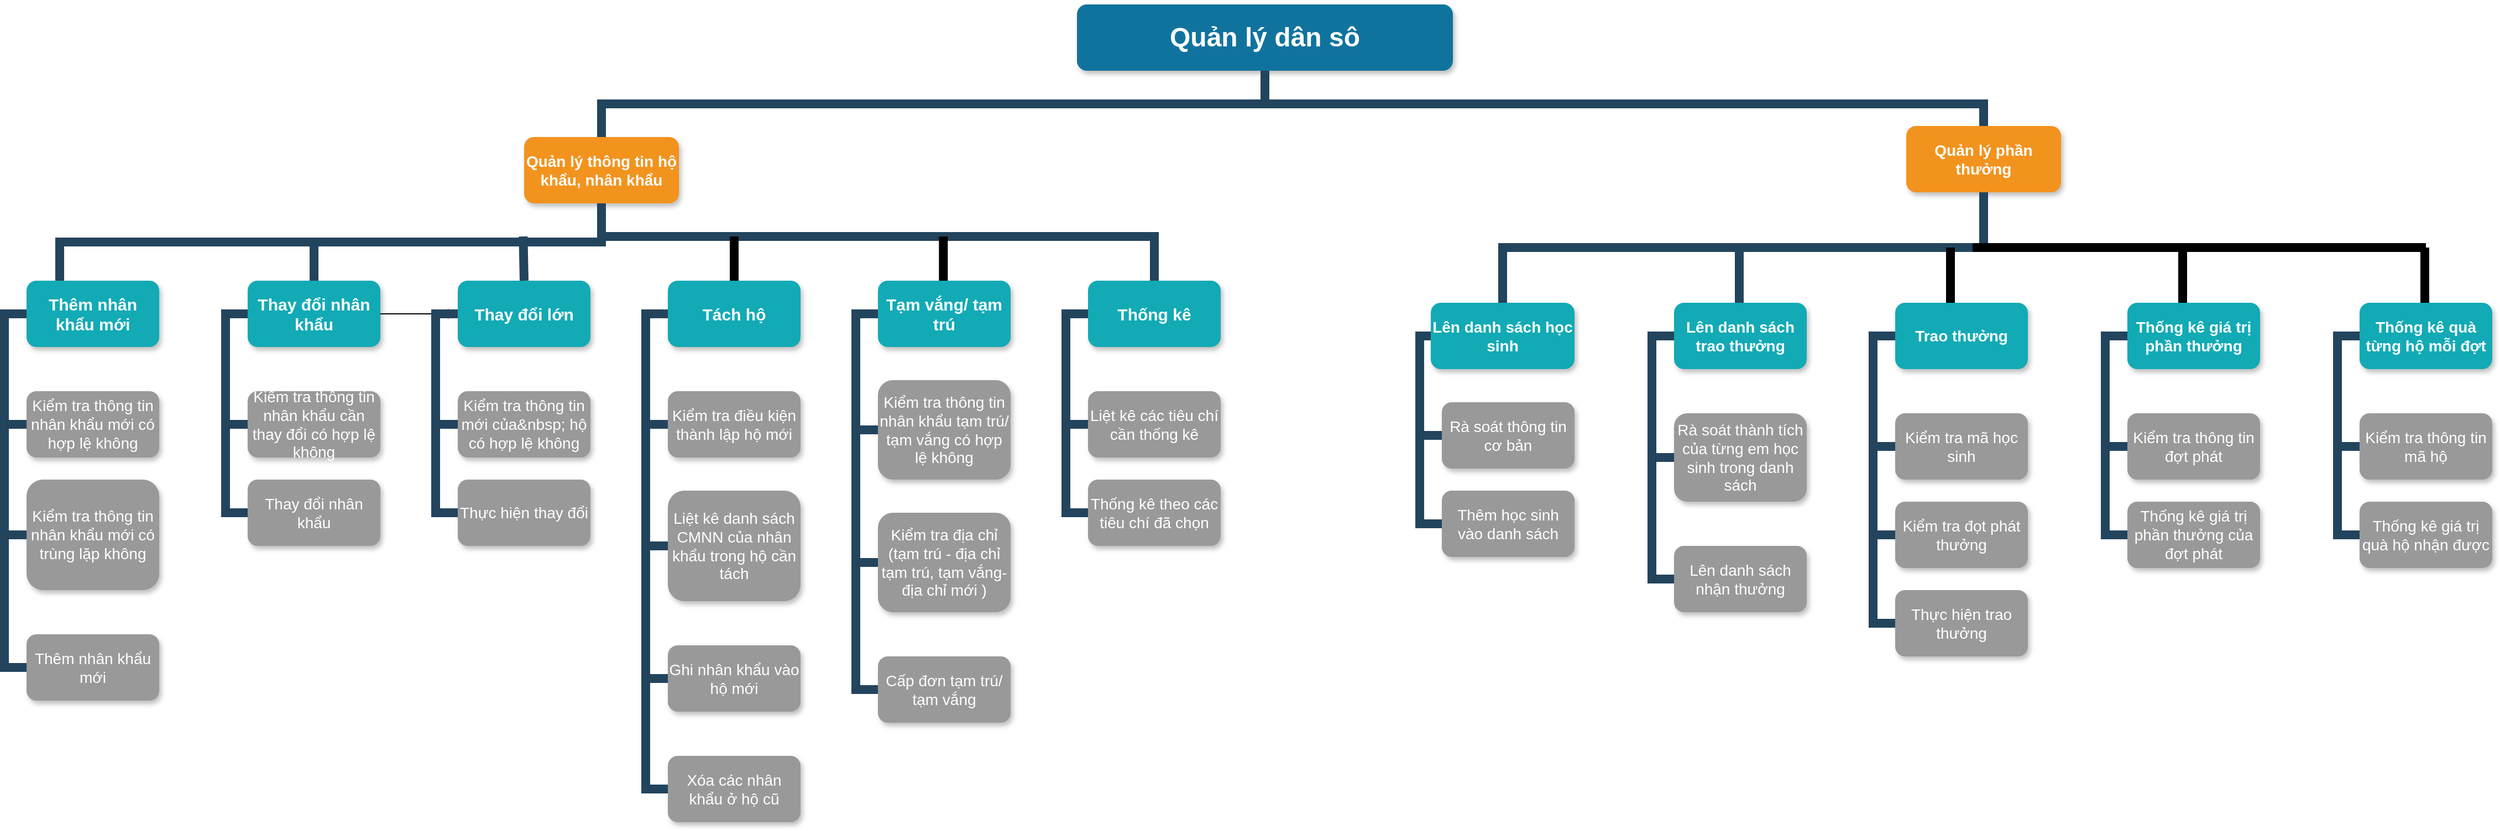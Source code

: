 <mxfile version="20.5.1" type="github">
  <diagram name="Page-1" id="64c3da0e-402f-94eb-ee01-a36477274f13">
    <mxGraphModel dx="3107" dy="1287" grid="1" gridSize="10" guides="1" tooltips="1" connect="1" arrows="1" fold="1" page="0" pageScale="1" pageWidth="1169" pageHeight="826" background="none" math="0" shadow="0">
      <root>
        <mxCell id="0" />
        <mxCell id="1" parent="0" />
        <mxCell id="2" value="Quản lý dân sô" style="whiteSpace=wrap;rounded=1;shadow=1;fillColor=#10739E;strokeColor=none;fontColor=#FFFFFF;fontStyle=1;fontSize=24" parent="1" vertex="1">
          <mxGeometry x="210" y="50" width="340" height="60" as="geometry" />
        </mxCell>
        <mxCell id="3" value="Quản lý thông tin hộ khẩu, nhân khẩu" style="whiteSpace=wrap;rounded=1;fillColor=#F2931E;strokeColor=none;shadow=1;fontColor=#FFFFFF;fontStyle=1;fontSize=14" parent="1" vertex="1">
          <mxGeometry x="-290" y="170.0" width="140" height="60" as="geometry" />
        </mxCell>
        <mxCell id="4" value="Quản lý phần thưởng" style="whiteSpace=wrap;rounded=1;fillColor=#F2931E;strokeColor=none;shadow=1;fontColor=#FFFFFF;fontStyle=1;fontSize=14" parent="1" vertex="1">
          <mxGeometry x="960" y="160.0" width="140" height="60" as="geometry" />
        </mxCell>
        <mxCell id="lWP5btmvXHJfjlHEMpYH-230" value="" style="edgeStyle=orthogonalEdgeStyle;rounded=0;orthogonalLoop=1;jettySize=auto;html=1;fontSize=15;fontStyle=1" edge="1" parent="1" source="10" target="Pvc_LrXksF8-Iq35pGag-325">
          <mxGeometry relative="1" as="geometry" />
        </mxCell>
        <mxCell id="10" value="Thay đổi nhân khẩu" style="whiteSpace=wrap;rounded=1;fillColor=#12AAB5;strokeColor=none;shadow=1;fontColor=#FFFFFF;fontSize=15;fontStyle=1" parent="1" vertex="1">
          <mxGeometry x="-540" y="300.0" width="120" height="60" as="geometry" />
        </mxCell>
        <mxCell id="23" value="Kiểm tra thông tin nhân khẩu cần thay đổi có hợp lệ không" style="whiteSpace=wrap;rounded=1;fillColor=#999999;strokeColor=none;shadow=1;fontColor=#FFFFFF;fontStyle=0;fontSize=14;" parent="1" vertex="1">
          <mxGeometry x="-540" y="400.0" width="120" height="60" as="geometry" />
        </mxCell>
        <mxCell id="24" value="Thay đổi nhân khẩu" style="whiteSpace=wrap;rounded=1;fillColor=#999999;strokeColor=none;shadow=1;fontColor=#FFFFFF;fontStyle=0;fontSize=14;" parent="1" vertex="1">
          <mxGeometry x="-540.0" y="480.0" width="120" height="60" as="geometry" />
        </mxCell>
        <mxCell id="43" value="Lên danh sách học sinh" style="whiteSpace=wrap;rounded=1;fillColor=#12AAB5;strokeColor=none;shadow=1;fontColor=#FFFFFF;fontSize=14;fontStyle=1" parent="1" vertex="1">
          <mxGeometry x="530" y="320" width="130" height="60" as="geometry" />
        </mxCell>
        <mxCell id="45" value="Rà soát thông tin cơ bản" style="whiteSpace=wrap;rounded=1;fillColor=#999999;strokeColor=none;shadow=1;fontColor=#FFFFFF;fontStyle=0;fontSize=14;" parent="1" vertex="1">
          <mxGeometry x="540.0" y="410.0" width="120" height="60" as="geometry" />
        </mxCell>
        <mxCell id="46" value="Thêm học sinh vào danh sách" style="whiteSpace=wrap;rounded=1;fillColor=#999999;strokeColor=none;shadow=1;fontColor=#FFFFFF;fontStyle=0;fontSize=14;" parent="1" vertex="1">
          <mxGeometry x="540.0" y="490.0" width="120" height="60" as="geometry" />
        </mxCell>
        <mxCell id="103" value="" style="edgeStyle=elbowEdgeStyle;elbow=vertical;rounded=0;fontColor=#000000;endArrow=none;endFill=0;strokeWidth=8;strokeColor=#23445D;" parent="1" source="3" target="10" edge="1">
          <mxGeometry width="100" height="100" relative="1" as="geometry">
            <mxPoint x="20" y="290" as="sourcePoint" />
            <mxPoint x="120" y="190" as="targetPoint" />
          </mxGeometry>
        </mxCell>
        <mxCell id="105" value="" style="edgeStyle=elbowEdgeStyle;elbow=horizontal;rounded=0;fontColor=#000000;endArrow=none;endFill=0;strokeWidth=8;strokeColor=#23445D;" parent="1" source="10" target="23" edge="1">
          <mxGeometry width="100" height="100" relative="1" as="geometry">
            <mxPoint x="-600" y="480" as="sourcePoint" />
            <mxPoint x="-500" y="380" as="targetPoint" />
            <Array as="points">
              <mxPoint x="-560" y="380" />
            </Array>
          </mxGeometry>
        </mxCell>
        <mxCell id="106" value="" style="edgeStyle=elbowEdgeStyle;elbow=horizontal;rounded=0;fontColor=#000000;endArrow=none;endFill=0;strokeWidth=8;strokeColor=#23445D;" parent="1" source="10" target="24" edge="1">
          <mxGeometry width="100" height="100" relative="1" as="geometry">
            <mxPoint x="-530" y="340" as="sourcePoint" />
            <mxPoint x="-530" y="440" as="targetPoint" />
            <Array as="points">
              <mxPoint x="-560" y="400" />
            </Array>
          </mxGeometry>
        </mxCell>
        <mxCell id="116" value="" style="edgeStyle=elbowEdgeStyle;elbow=vertical;rounded=0;fontColor=#000000;endArrow=none;endFill=0;strokeWidth=8;strokeColor=#23445D;" parent="1" source="4" target="43" edge="1">
          <mxGeometry width="100" height="100" relative="1" as="geometry">
            <mxPoint x="240" y="240.0" as="sourcePoint" />
            <mxPoint x="140" y="310" as="targetPoint" />
          </mxGeometry>
        </mxCell>
        <mxCell id="118" value="" style="edgeStyle=elbowEdgeStyle;elbow=horizontal;rounded=0;fontColor=#000000;endArrow=none;endFill=0;strokeWidth=8;strokeColor=#23445D;" parent="1" source="43" target="45" edge="1">
          <mxGeometry width="100" height="100" relative="1" as="geometry">
            <mxPoint x="520" y="340.0" as="sourcePoint" />
            <mxPoint x="530.0" y="440" as="targetPoint" />
            <Array as="points">
              <mxPoint x="520" y="390" />
            </Array>
          </mxGeometry>
        </mxCell>
        <mxCell id="119" value="" style="edgeStyle=elbowEdgeStyle;elbow=horizontal;rounded=0;fontColor=#000000;endArrow=none;endFill=0;strokeWidth=8;strokeColor=#23445D;" parent="1" source="43" target="46" edge="1">
          <mxGeometry width="100" height="100" relative="1" as="geometry">
            <mxPoint x="530" y="340" as="sourcePoint" />
            <mxPoint x="530.0" y="520" as="targetPoint" />
            <Array as="points">
              <mxPoint x="520" y="430" />
            </Array>
          </mxGeometry>
        </mxCell>
        <mxCell id="229" value="" style="edgeStyle=elbowEdgeStyle;elbow=vertical;rounded=0;fontColor=#000000;endArrow=none;endFill=0;strokeWidth=8;strokeColor=#23445D;" parent="1" source="2" target="3" edge="1">
          <mxGeometry width="100" height="100" relative="1" as="geometry">
            <mxPoint x="540" y="140" as="sourcePoint" />
            <mxPoint x="640" y="40" as="targetPoint" />
          </mxGeometry>
        </mxCell>
        <mxCell id="230" value="" style="edgeStyle=elbowEdgeStyle;elbow=vertical;rounded=0;fontColor=#000000;endArrow=none;endFill=0;strokeWidth=8;strokeColor=#23445D;" parent="1" source="2" target="4" edge="1">
          <mxGeometry width="100" height="100" relative="1" as="geometry">
            <mxPoint x="550" y="150" as="sourcePoint" />
            <mxPoint x="650" y="50" as="targetPoint" />
            <Array as="points">
              <mxPoint x="710" y="140" />
            </Array>
          </mxGeometry>
        </mxCell>
        <mxCell id="Pvc_LrXksF8-Iq35pGag-325" value="Thay đổi lớn" style="whiteSpace=wrap;rounded=1;fillColor=#12AAB5;strokeColor=none;shadow=1;fontColor=#FFFFFF;fontSize=15;fontStyle=1" parent="1" vertex="1">
          <mxGeometry x="-350" y="300" width="120" height="60" as="geometry" />
        </mxCell>
        <mxCell id="Pvc_LrXksF8-Iq35pGag-326" value="Kiểm tra thông tin mới của&amp;nbsp; hộ có hợp lệ không" style="whiteSpace=wrap;rounded=1;fillColor=#999999;strokeColor=none;shadow=1;fontColor=#FFFFFF;fontStyle=0;fontSize=14;" parent="1" vertex="1">
          <mxGeometry x="-350" y="400.0" width="120" height="60" as="geometry" />
        </mxCell>
        <mxCell id="Pvc_LrXksF8-Iq35pGag-327" value="Thực hiện thay đổi" style="whiteSpace=wrap;rounded=1;fillColor=#999999;strokeColor=none;shadow=1;fontColor=#FFFFFF;fontStyle=0;fontSize=14;" parent="1" vertex="1">
          <mxGeometry x="-350.0" y="480.0" width="120" height="60" as="geometry" />
        </mxCell>
        <mxCell id="Pvc_LrXksF8-Iq35pGag-331" value="" style="edgeStyle=elbowEdgeStyle;elbow=horizontal;rounded=0;fontColor=#000000;endArrow=none;endFill=0;strokeWidth=8;strokeColor=#23445D;" parent="1" source="Pvc_LrXksF8-Iq35pGag-325" target="Pvc_LrXksF8-Iq35pGag-326" edge="1">
          <mxGeometry width="100" height="100" relative="1" as="geometry">
            <mxPoint x="-410" y="480" as="sourcePoint" />
            <mxPoint x="-310" y="380" as="targetPoint" />
            <Array as="points">
              <mxPoint x="-370" y="380" />
            </Array>
          </mxGeometry>
        </mxCell>
        <mxCell id="Pvc_LrXksF8-Iq35pGag-332" value="" style="edgeStyle=elbowEdgeStyle;elbow=horizontal;rounded=0;fontColor=#000000;endArrow=none;endFill=0;strokeWidth=8;strokeColor=#23445D;" parent="1" source="Pvc_LrXksF8-Iq35pGag-325" target="Pvc_LrXksF8-Iq35pGag-327" edge="1">
          <mxGeometry width="100" height="100" relative="1" as="geometry">
            <mxPoint x="-340" y="340" as="sourcePoint" />
            <mxPoint x="-340" y="440" as="targetPoint" />
            <Array as="points">
              <mxPoint x="-370" y="400" />
            </Array>
          </mxGeometry>
        </mxCell>
        <mxCell id="Pvc_LrXksF8-Iq35pGag-336" value="Tách hộ" style="whiteSpace=wrap;rounded=1;fillColor=#12AAB5;strokeColor=none;shadow=1;fontColor=#FFFFFF;fontSize=15;fontStyle=1" parent="1" vertex="1">
          <mxGeometry x="-160" y="300.0" width="120" height="60" as="geometry" />
        </mxCell>
        <mxCell id="Pvc_LrXksF8-Iq35pGag-337" value="Kiểm tra điều kiện thành lập hộ mới" style="whiteSpace=wrap;rounded=1;fillColor=#999999;strokeColor=none;shadow=1;fontColor=#FFFFFF;fontStyle=0;fontSize=14;" parent="1" vertex="1">
          <mxGeometry x="-160" y="400.0" width="120" height="60" as="geometry" />
        </mxCell>
        <mxCell id="Pvc_LrXksF8-Iq35pGag-338" value="Liệt kê danh sách CMNN của nhân khẩu trong hộ cần tách" style="whiteSpace=wrap;rounded=1;fillColor=#999999;strokeColor=none;shadow=1;fontColor=#FFFFFF;fontStyle=0;fontSize=14;" parent="1" vertex="1">
          <mxGeometry x="-160" y="490" width="120" height="100" as="geometry" />
        </mxCell>
        <mxCell id="Pvc_LrXksF8-Iq35pGag-339" value="Ghi nhân khẩu vào hộ mới" style="whiteSpace=wrap;rounded=1;fillColor=#999999;strokeColor=none;shadow=1;fontColor=#FFFFFF;fontStyle=0;fontSize=14;" parent="1" vertex="1">
          <mxGeometry x="-160" y="630.0" width="120" height="60" as="geometry" />
        </mxCell>
        <mxCell id="Pvc_LrXksF8-Iq35pGag-340" value="Xóa các nhân khẩu ở hộ cũ" style="whiteSpace=wrap;rounded=1;fillColor=#999999;strokeColor=none;shadow=1;fontColor=#FFFFFF;fontStyle=0;fontSize=14;" parent="1" vertex="1">
          <mxGeometry x="-160" y="730" width="120" height="60" as="geometry" />
        </mxCell>
        <mxCell id="Pvc_LrXksF8-Iq35pGag-342" value="" style="edgeStyle=elbowEdgeStyle;elbow=horizontal;rounded=0;fontColor=#000000;endArrow=none;endFill=0;strokeWidth=8;strokeColor=#23445D;" parent="1" source="Pvc_LrXksF8-Iq35pGag-336" target="Pvc_LrXksF8-Iq35pGag-337" edge="1">
          <mxGeometry width="100" height="100" relative="1" as="geometry">
            <mxPoint x="-220" y="480" as="sourcePoint" />
            <mxPoint x="-120" y="380" as="targetPoint" />
            <Array as="points">
              <mxPoint x="-180" y="380" />
            </Array>
          </mxGeometry>
        </mxCell>
        <mxCell id="Pvc_LrXksF8-Iq35pGag-343" value="" style="edgeStyle=elbowEdgeStyle;elbow=horizontal;rounded=0;fontColor=#000000;endArrow=none;endFill=0;strokeWidth=8;strokeColor=#23445D;" parent="1" source="Pvc_LrXksF8-Iq35pGag-336" target="Pvc_LrXksF8-Iq35pGag-338" edge="1">
          <mxGeometry width="100" height="100" relative="1" as="geometry">
            <mxPoint x="-150" y="340" as="sourcePoint" />
            <mxPoint x="-150" y="440" as="targetPoint" />
            <Array as="points">
              <mxPoint x="-180" y="400" />
            </Array>
          </mxGeometry>
        </mxCell>
        <mxCell id="Pvc_LrXksF8-Iq35pGag-345" value="" style="edgeStyle=elbowEdgeStyle;elbow=horizontal;rounded=0;fontColor=#000000;endArrow=none;endFill=0;strokeWidth=8;strokeColor=#23445D;" parent="1" source="Pvc_LrXksF8-Iq35pGag-336" target="Pvc_LrXksF8-Iq35pGag-340" edge="1">
          <mxGeometry width="100" height="100" relative="1" as="geometry">
            <mxPoint x="-130" y="360" as="sourcePoint" />
            <mxPoint x="-130" y="460" as="targetPoint" />
            <Array as="points">
              <mxPoint x="-180" y="410" />
            </Array>
          </mxGeometry>
        </mxCell>
        <mxCell id="Pvc_LrXksF8-Iq35pGag-346" value="" style="edgeStyle=elbowEdgeStyle;elbow=horizontal;rounded=0;fontColor=#000000;endArrow=none;endFill=0;strokeWidth=8;strokeColor=#23445D;" parent="1" source="Pvc_LrXksF8-Iq35pGag-336" target="Pvc_LrXksF8-Iq35pGag-339" edge="1">
          <mxGeometry width="100" height="100" relative="1" as="geometry">
            <mxPoint x="-120" y="370" as="sourcePoint" />
            <mxPoint x="-120" y="470" as="targetPoint" />
            <Array as="points">
              <mxPoint x="-180" y="430" />
            </Array>
          </mxGeometry>
        </mxCell>
        <mxCell id="Pvc_LrXksF8-Iq35pGag-347" value="Tạm vắng/ tạm trú" style="whiteSpace=wrap;rounded=1;fillColor=#12AAB5;strokeColor=none;shadow=1;fontColor=#FFFFFF;fontSize=15;fontStyle=1" parent="1" vertex="1">
          <mxGeometry x="30" y="300.0" width="120" height="60" as="geometry" />
        </mxCell>
        <mxCell id="Pvc_LrXksF8-Iq35pGag-348" value="Kiểm tra thông tin nhân khẩu tạm trú/ tạm vắng có hợp lệ không" style="whiteSpace=wrap;rounded=1;fillColor=#999999;strokeColor=none;shadow=1;fontColor=#FFFFFF;fontStyle=0;fontSize=14;" parent="1" vertex="1">
          <mxGeometry x="30" y="390" width="120" height="90" as="geometry" />
        </mxCell>
        <mxCell id="Pvc_LrXksF8-Iq35pGag-349" value="Kiểm tra địa chỉ (tạm trú - địa chỉ tạm trú, tạm vắng- địa chỉ mới )" style="whiteSpace=wrap;rounded=1;fillColor=#999999;strokeColor=none;shadow=1;fontColor=#FFFFFF;fontStyle=0;fontSize=14;" parent="1" vertex="1">
          <mxGeometry x="30" y="510" width="120" height="90" as="geometry" />
        </mxCell>
        <mxCell id="Pvc_LrXksF8-Iq35pGag-350" value="Cấp đơn tạm trú/ tạm vắng" style="whiteSpace=wrap;rounded=1;fillColor=#999999;strokeColor=none;shadow=1;fontColor=#FFFFFF;fontStyle=0;fontSize=14;" parent="1" vertex="1">
          <mxGeometry x="30" y="640.0" width="120" height="60" as="geometry" />
        </mxCell>
        <mxCell id="Pvc_LrXksF8-Iq35pGag-353" value="" style="edgeStyle=elbowEdgeStyle;elbow=horizontal;rounded=0;fontColor=#000000;endArrow=none;endFill=0;strokeWidth=8;strokeColor=#23445D;" parent="1" source="Pvc_LrXksF8-Iq35pGag-347" target="Pvc_LrXksF8-Iq35pGag-348" edge="1">
          <mxGeometry width="100" height="100" relative="1" as="geometry">
            <mxPoint x="-30" y="480" as="sourcePoint" />
            <mxPoint x="70" y="380" as="targetPoint" />
            <Array as="points">
              <mxPoint x="10" y="380" />
            </Array>
          </mxGeometry>
        </mxCell>
        <mxCell id="Pvc_LrXksF8-Iq35pGag-354" value="" style="edgeStyle=elbowEdgeStyle;elbow=horizontal;rounded=0;fontColor=#000000;endArrow=none;endFill=0;strokeWidth=8;strokeColor=#23445D;" parent="1" source="Pvc_LrXksF8-Iq35pGag-347" target="Pvc_LrXksF8-Iq35pGag-349" edge="1">
          <mxGeometry width="100" height="100" relative="1" as="geometry">
            <mxPoint x="40" y="340" as="sourcePoint" />
            <mxPoint x="40" y="440" as="targetPoint" />
            <Array as="points">
              <mxPoint x="10" y="400" />
            </Array>
          </mxGeometry>
        </mxCell>
        <mxCell id="Pvc_LrXksF8-Iq35pGag-357" value="" style="edgeStyle=elbowEdgeStyle;elbow=horizontal;rounded=0;fontColor=#000000;endArrow=none;endFill=0;strokeWidth=8;strokeColor=#23445D;" parent="1" source="Pvc_LrXksF8-Iq35pGag-347" target="Pvc_LrXksF8-Iq35pGag-350" edge="1">
          <mxGeometry width="100" height="100" relative="1" as="geometry">
            <mxPoint x="70" y="370" as="sourcePoint" />
            <mxPoint x="70" y="470" as="targetPoint" />
            <Array as="points">
              <mxPoint x="10" y="430" />
            </Array>
          </mxGeometry>
        </mxCell>
        <mxCell id="Pvc_LrXksF8-Iq35pGag-358" value="Thống kê" style="whiteSpace=wrap;rounded=1;fillColor=#12AAB5;strokeColor=none;shadow=1;fontColor=#FFFFFF;fontSize=15;fontStyle=1" parent="1" vertex="1">
          <mxGeometry x="220" y="300.0" width="120" height="60" as="geometry" />
        </mxCell>
        <mxCell id="Pvc_LrXksF8-Iq35pGag-359" value="Liệt kê các tiêu chí cần thống kê" style="whiteSpace=wrap;rounded=1;fillColor=#999999;strokeColor=none;shadow=1;fontColor=#FFFFFF;fontStyle=0;fontSize=14;" parent="1" vertex="1">
          <mxGeometry x="220" y="400.0" width="120" height="60" as="geometry" />
        </mxCell>
        <mxCell id="Pvc_LrXksF8-Iq35pGag-360" value="Thống kê theo các tiêu chí đã chọn" style="whiteSpace=wrap;rounded=1;fillColor=#999999;strokeColor=none;shadow=1;fontColor=#FFFFFF;fontStyle=0;fontSize=14;" parent="1" vertex="1">
          <mxGeometry x="220.0" y="480.0" width="120" height="60" as="geometry" />
        </mxCell>
        <mxCell id="Pvc_LrXksF8-Iq35pGag-364" value="" style="edgeStyle=elbowEdgeStyle;elbow=horizontal;rounded=0;fontColor=#000000;endArrow=none;endFill=0;strokeWidth=8;strokeColor=#23445D;" parent="1" source="Pvc_LrXksF8-Iq35pGag-358" target="Pvc_LrXksF8-Iq35pGag-359" edge="1">
          <mxGeometry width="100" height="100" relative="1" as="geometry">
            <mxPoint x="160" y="480" as="sourcePoint" />
            <mxPoint x="260" y="380" as="targetPoint" />
            <Array as="points">
              <mxPoint x="200" y="380" />
            </Array>
          </mxGeometry>
        </mxCell>
        <mxCell id="Pvc_LrXksF8-Iq35pGag-365" value="" style="edgeStyle=elbowEdgeStyle;elbow=horizontal;rounded=0;fontColor=#000000;endArrow=none;endFill=0;strokeWidth=8;strokeColor=#23445D;" parent="1" source="Pvc_LrXksF8-Iq35pGag-358" target="Pvc_LrXksF8-Iq35pGag-360" edge="1">
          <mxGeometry width="100" height="100" relative="1" as="geometry">
            <mxPoint x="230" y="340" as="sourcePoint" />
            <mxPoint x="230" y="440" as="targetPoint" />
            <Array as="points">
              <mxPoint x="200" y="400" />
            </Array>
          </mxGeometry>
        </mxCell>
        <mxCell id="Pvc_LrXksF8-Iq35pGag-369" value="Lên danh sách trao thưởng" style="whiteSpace=wrap;rounded=1;fillColor=#12AAB5;strokeColor=none;shadow=1;fontColor=#FFFFFF;fontSize=14;fontStyle=1" parent="1" vertex="1">
          <mxGeometry x="750" y="320.0" width="120" height="60" as="geometry" />
        </mxCell>
        <mxCell id="Pvc_LrXksF8-Iq35pGag-370" value="Rà soát thành tích của từng em học sinh trong danh sách" style="whiteSpace=wrap;rounded=1;fillColor=#999999;strokeColor=none;shadow=1;fontColor=#FFFFFF;fontStyle=0;fontSize=14;" parent="1" vertex="1">
          <mxGeometry x="750" y="420" width="120" height="80" as="geometry" />
        </mxCell>
        <mxCell id="Pvc_LrXksF8-Iq35pGag-371" value="Lên danh sách nhận thưởng" style="whiteSpace=wrap;rounded=1;fillColor=#999999;strokeColor=none;shadow=1;fontColor=#FFFFFF;fontStyle=0;fontSize=14;" parent="1" vertex="1">
          <mxGeometry x="750.0" y="540.0" width="120" height="60" as="geometry" />
        </mxCell>
        <mxCell id="Pvc_LrXksF8-Iq35pGag-375" value="" style="edgeStyle=elbowEdgeStyle;elbow=horizontal;rounded=0;fontColor=#000000;endArrow=none;endFill=0;strokeWidth=8;strokeColor=#23445D;" parent="1" source="Pvc_LrXksF8-Iq35pGag-369" target="Pvc_LrXksF8-Iq35pGag-370" edge="1">
          <mxGeometry width="100" height="100" relative="1" as="geometry">
            <mxPoint x="690" y="500" as="sourcePoint" />
            <mxPoint x="790" y="400" as="targetPoint" />
            <Array as="points">
              <mxPoint x="730" y="400" />
            </Array>
          </mxGeometry>
        </mxCell>
        <mxCell id="Pvc_LrXksF8-Iq35pGag-376" value="" style="edgeStyle=elbowEdgeStyle;elbow=horizontal;rounded=0;fontColor=#000000;endArrow=none;endFill=0;strokeWidth=8;strokeColor=#23445D;" parent="1" source="Pvc_LrXksF8-Iq35pGag-369" target="Pvc_LrXksF8-Iq35pGag-371" edge="1">
          <mxGeometry width="100" height="100" relative="1" as="geometry">
            <mxPoint x="760" y="360" as="sourcePoint" />
            <mxPoint x="760" y="460" as="targetPoint" />
            <Array as="points">
              <mxPoint x="730" y="420" />
            </Array>
          </mxGeometry>
        </mxCell>
        <mxCell id="Pvc_LrXksF8-Iq35pGag-380" value="Trao thưởng" style="whiteSpace=wrap;rounded=1;fillColor=#12AAB5;strokeColor=none;shadow=1;fontColor=#FFFFFF;fontSize=14;fontStyle=1" parent="1" vertex="1">
          <mxGeometry x="950" y="320.0" width="120" height="60" as="geometry" />
        </mxCell>
        <mxCell id="Pvc_LrXksF8-Iq35pGag-381" value="Kiểm tra mã học sinh" style="whiteSpace=wrap;rounded=1;fillColor=#999999;strokeColor=none;shadow=1;fontColor=#FFFFFF;fontStyle=0;fontSize=14;" parent="1" vertex="1">
          <mxGeometry x="950" y="420.0" width="120" height="60" as="geometry" />
        </mxCell>
        <mxCell id="Pvc_LrXksF8-Iq35pGag-382" value="Kiểm tra đọt phát thưởng" style="whiteSpace=wrap;rounded=1;fillColor=#999999;strokeColor=none;shadow=1;fontColor=#FFFFFF;fontStyle=0;fontSize=14;" parent="1" vertex="1">
          <mxGeometry x="950.0" y="500.0" width="120" height="60" as="geometry" />
        </mxCell>
        <mxCell id="Pvc_LrXksF8-Iq35pGag-383" value="Thực hiện trao thưởng" style="whiteSpace=wrap;rounded=1;fillColor=#999999;strokeColor=none;shadow=1;fontColor=#FFFFFF;fontStyle=0;fontSize=14;" parent="1" vertex="1">
          <mxGeometry x="950" y="580.0" width="120" height="60" as="geometry" />
        </mxCell>
        <mxCell id="Pvc_LrXksF8-Iq35pGag-386" value="" style="edgeStyle=elbowEdgeStyle;elbow=horizontal;rounded=0;fontColor=#000000;endArrow=none;endFill=0;strokeWidth=8;strokeColor=#23445D;" parent="1" source="Pvc_LrXksF8-Iq35pGag-380" target="Pvc_LrXksF8-Iq35pGag-381" edge="1">
          <mxGeometry width="100" height="100" relative="1" as="geometry">
            <mxPoint x="890" y="500" as="sourcePoint" />
            <mxPoint x="990" y="400" as="targetPoint" />
            <Array as="points">
              <mxPoint x="930" y="400" />
            </Array>
          </mxGeometry>
        </mxCell>
        <mxCell id="Pvc_LrXksF8-Iq35pGag-387" value="" style="edgeStyle=elbowEdgeStyle;elbow=horizontal;rounded=0;fontColor=#000000;endArrow=none;endFill=0;strokeWidth=8;strokeColor=#23445D;" parent="1" source="Pvc_LrXksF8-Iq35pGag-380" target="Pvc_LrXksF8-Iq35pGag-382" edge="1">
          <mxGeometry width="100" height="100" relative="1" as="geometry">
            <mxPoint x="960" y="360" as="sourcePoint" />
            <mxPoint x="960" y="460" as="targetPoint" />
            <Array as="points">
              <mxPoint x="930" y="420" />
            </Array>
          </mxGeometry>
        </mxCell>
        <mxCell id="Pvc_LrXksF8-Iq35pGag-390" value="" style="edgeStyle=elbowEdgeStyle;elbow=horizontal;rounded=0;fontColor=#000000;endArrow=none;endFill=0;strokeWidth=8;strokeColor=#23445D;" parent="1" source="Pvc_LrXksF8-Iq35pGag-380" target="Pvc_LrXksF8-Iq35pGag-383" edge="1">
          <mxGeometry width="100" height="100" relative="1" as="geometry">
            <mxPoint x="990" y="390" as="sourcePoint" />
            <mxPoint x="990" y="490" as="targetPoint" />
            <Array as="points">
              <mxPoint x="930" y="450" />
            </Array>
          </mxGeometry>
        </mxCell>
        <mxCell id="Pvc_LrXksF8-Iq35pGag-391" value="Thống kê giá trị phần thưởng" style="whiteSpace=wrap;rounded=1;fillColor=#12AAB5;strokeColor=none;shadow=1;fontColor=#FFFFFF;fontSize=14;fontStyle=1" parent="1" vertex="1">
          <mxGeometry x="1160" y="320.0" width="120" height="60" as="geometry" />
        </mxCell>
        <mxCell id="Pvc_LrXksF8-Iq35pGag-392" value="Kiểm tra thông tin đợt phát" style="whiteSpace=wrap;rounded=1;fillColor=#999999;strokeColor=none;shadow=1;fontColor=#FFFFFF;fontStyle=0;fontSize=14;" parent="1" vertex="1">
          <mxGeometry x="1160" y="420.0" width="120" height="60" as="geometry" />
        </mxCell>
        <mxCell id="Pvc_LrXksF8-Iq35pGag-393" value="Thống kê giá trị phần thưởng của đợt phát" style="whiteSpace=wrap;rounded=1;fillColor=#999999;strokeColor=none;shadow=1;fontColor=#FFFFFF;fontStyle=0;fontSize=14;" parent="1" vertex="1">
          <mxGeometry x="1160" y="500.0" width="120" height="60" as="geometry" />
        </mxCell>
        <mxCell id="Pvc_LrXksF8-Iq35pGag-397" value="" style="edgeStyle=elbowEdgeStyle;elbow=horizontal;rounded=0;fontColor=#000000;endArrow=none;endFill=0;strokeWidth=8;strokeColor=#23445D;" parent="1" source="Pvc_LrXksF8-Iq35pGag-391" target="Pvc_LrXksF8-Iq35pGag-392" edge="1">
          <mxGeometry width="100" height="100" relative="1" as="geometry">
            <mxPoint x="1100" y="500" as="sourcePoint" />
            <mxPoint x="1200" y="400" as="targetPoint" />
            <Array as="points">
              <mxPoint x="1140" y="400" />
            </Array>
          </mxGeometry>
        </mxCell>
        <mxCell id="Pvc_LrXksF8-Iq35pGag-398" value="" style="edgeStyle=elbowEdgeStyle;elbow=horizontal;rounded=0;fontColor=#000000;endArrow=none;endFill=0;strokeWidth=8;strokeColor=#23445D;" parent="1" source="Pvc_LrXksF8-Iq35pGag-391" target="Pvc_LrXksF8-Iq35pGag-393" edge="1">
          <mxGeometry width="100" height="100" relative="1" as="geometry">
            <mxPoint x="1170" y="360" as="sourcePoint" />
            <mxPoint x="1170" y="460" as="targetPoint" />
            <Array as="points">
              <mxPoint x="1140" y="420" />
            </Array>
          </mxGeometry>
        </mxCell>
        <mxCell id="Pvc_LrXksF8-Iq35pGag-402" value="Thống kê quà từng hộ mỗi đợt" style="whiteSpace=wrap;rounded=1;fillColor=#12AAB5;strokeColor=none;shadow=1;fontColor=#FFFFFF;fontSize=14;fontStyle=1" parent="1" vertex="1">
          <mxGeometry x="1370" y="320.0" width="120" height="60" as="geometry" />
        </mxCell>
        <mxCell id="Pvc_LrXksF8-Iq35pGag-403" value="Kiểm tra thông tin mã hộ" style="whiteSpace=wrap;rounded=1;fillColor=#999999;strokeColor=none;shadow=1;fontColor=#FFFFFF;fontStyle=0;fontSize=14;" parent="1" vertex="1">
          <mxGeometry x="1370" y="420.0" width="120" height="60" as="geometry" />
        </mxCell>
        <mxCell id="Pvc_LrXksF8-Iq35pGag-404" value="Thống kê giá trị quà hộ nhận được" style="whiteSpace=wrap;rounded=1;fillColor=#999999;strokeColor=none;shadow=1;fontColor=#FFFFFF;fontStyle=0;fontSize=14;" parent="1" vertex="1">
          <mxGeometry x="1370" y="500.0" width="120" height="60" as="geometry" />
        </mxCell>
        <mxCell id="Pvc_LrXksF8-Iq35pGag-408" value="" style="edgeStyle=elbowEdgeStyle;elbow=horizontal;rounded=0;fontColor=#000000;endArrow=none;endFill=0;strokeWidth=8;strokeColor=#23445D;" parent="1" source="Pvc_LrXksF8-Iq35pGag-402" target="Pvc_LrXksF8-Iq35pGag-403" edge="1">
          <mxGeometry width="100" height="100" relative="1" as="geometry">
            <mxPoint x="1310" y="500" as="sourcePoint" />
            <mxPoint x="1410" y="400" as="targetPoint" />
            <Array as="points">
              <mxPoint x="1350" y="400" />
            </Array>
          </mxGeometry>
        </mxCell>
        <mxCell id="Pvc_LrXksF8-Iq35pGag-409" value="" style="edgeStyle=elbowEdgeStyle;elbow=horizontal;rounded=0;fontColor=#000000;endArrow=none;endFill=0;strokeWidth=8;strokeColor=#23445D;" parent="1" source="Pvc_LrXksF8-Iq35pGag-402" target="Pvc_LrXksF8-Iq35pGag-404" edge="1">
          <mxGeometry width="100" height="100" relative="1" as="geometry">
            <mxPoint x="1380" y="360" as="sourcePoint" />
            <mxPoint x="1380" y="460" as="targetPoint" />
            <Array as="points">
              <mxPoint x="1350" y="420" />
            </Array>
          </mxGeometry>
        </mxCell>
        <mxCell id="Pvc_LrXksF8-Iq35pGag-415" value="" style="edgeStyle=elbowEdgeStyle;elbow=vertical;rounded=0;fontColor=#000000;endArrow=none;endFill=0;strokeWidth=8;strokeColor=#23445D;" parent="1" edge="1">
          <mxGeometry width="100" height="100" relative="1" as="geometry">
            <mxPoint x="809" y="270" as="sourcePoint" />
            <mxPoint x="809" y="320" as="targetPoint" />
            <Array as="points">
              <mxPoint x="809" y="270" />
            </Array>
          </mxGeometry>
        </mxCell>
        <mxCell id="Pvc_LrXksF8-Iq35pGag-419" value="" style="endArrow=none;html=1;rounded=0;strokeWidth=8;" parent="1" edge="1">
          <mxGeometry width="50" height="50" relative="1" as="geometry">
            <mxPoint x="1000" y="270" as="sourcePoint" />
            <mxPoint x="1000" y="320" as="targetPoint" />
          </mxGeometry>
        </mxCell>
        <mxCell id="Pvc_LrXksF8-Iq35pGag-420" value="" style="endArrow=none;html=1;rounded=0;strokeWidth=8;" parent="1" edge="1">
          <mxGeometry width="50" height="50" relative="1" as="geometry">
            <mxPoint x="1210" y="270" as="sourcePoint" />
            <mxPoint x="1210" y="320" as="targetPoint" />
          </mxGeometry>
        </mxCell>
        <mxCell id="Pvc_LrXksF8-Iq35pGag-421" value="" style="endArrow=none;html=1;rounded=0;strokeWidth=8;" parent="1" edge="1">
          <mxGeometry width="50" height="50" relative="1" as="geometry">
            <mxPoint x="1429" y="270" as="sourcePoint" />
            <mxPoint x="1429" y="320" as="targetPoint" />
          </mxGeometry>
        </mxCell>
        <mxCell id="Pvc_LrXksF8-Iq35pGag-424" value="" style="endArrow=none;html=1;rounded=0;strokeWidth=8;" parent="1" edge="1">
          <mxGeometry width="50" height="50" relative="1" as="geometry">
            <mxPoint x="1020" y="270" as="sourcePoint" />
            <mxPoint x="1430" y="270" as="targetPoint" />
          </mxGeometry>
        </mxCell>
        <mxCell id="Pvc_LrXksF8-Iq35pGag-426" value="Thêm nhân khẩu mới" style="whiteSpace=wrap;rounded=1;fillColor=#12AAB5;strokeColor=none;shadow=1;fontColor=#FFFFFF;fontSize=15;fontStyle=1" parent="1" vertex="1">
          <mxGeometry x="-740" y="300.0" width="120" height="60" as="geometry" />
        </mxCell>
        <mxCell id="Pvc_LrXksF8-Iq35pGag-427" value="Kiểm tra thông tin nhân khẩu mới có hợp lệ không" style="whiteSpace=wrap;rounded=1;fillColor=#999999;strokeColor=none;shadow=1;fontColor=#FFFFFF;fontStyle=0;fontSize=14;" parent="1" vertex="1">
          <mxGeometry x="-740" y="400.0" width="120" height="60" as="geometry" />
        </mxCell>
        <mxCell id="Pvc_LrXksF8-Iq35pGag-428" value="Kiểm tra thông tin nhân khẩu mới có trùng lặp không" style="whiteSpace=wrap;rounded=1;fillColor=#999999;strokeColor=none;shadow=1;fontColor=#FFFFFF;fontStyle=0;fontSize=14;" parent="1" vertex="1">
          <mxGeometry x="-740" y="480" width="120" height="100" as="geometry" />
        </mxCell>
        <mxCell id="Pvc_LrXksF8-Iq35pGag-429" value="Thêm nhân khẩu mới" style="whiteSpace=wrap;rounded=1;fillColor=#999999;strokeColor=none;shadow=1;fontColor=#FFFFFF;fontStyle=0;fontSize=14;" parent="1" vertex="1">
          <mxGeometry x="-740" y="620.0" width="120" height="60" as="geometry" />
        </mxCell>
        <mxCell id="Pvc_LrXksF8-Iq35pGag-432" value="" style="edgeStyle=elbowEdgeStyle;elbow=horizontal;rounded=0;fontColor=#000000;endArrow=none;endFill=0;strokeWidth=8;strokeColor=#23445D;" parent="1" source="Pvc_LrXksF8-Iq35pGag-426" target="Pvc_LrXksF8-Iq35pGag-427" edge="1">
          <mxGeometry width="100" height="100" relative="1" as="geometry">
            <mxPoint x="-800" y="480" as="sourcePoint" />
            <mxPoint x="-700" y="380" as="targetPoint" />
            <Array as="points">
              <mxPoint x="-760" y="380" />
            </Array>
          </mxGeometry>
        </mxCell>
        <mxCell id="Pvc_LrXksF8-Iq35pGag-433" value="" style="edgeStyle=elbowEdgeStyle;elbow=horizontal;rounded=0;fontColor=#000000;endArrow=none;endFill=0;strokeWidth=8;strokeColor=#23445D;" parent="1" source="Pvc_LrXksF8-Iq35pGag-426" target="Pvc_LrXksF8-Iq35pGag-428" edge="1">
          <mxGeometry width="100" height="100" relative="1" as="geometry">
            <mxPoint x="-730" y="340" as="sourcePoint" />
            <mxPoint x="-730" y="440" as="targetPoint" />
            <Array as="points">
              <mxPoint x="-760" y="400" />
            </Array>
          </mxGeometry>
        </mxCell>
        <mxCell id="Pvc_LrXksF8-Iq35pGag-436" value="" style="edgeStyle=elbowEdgeStyle;elbow=horizontal;rounded=0;fontColor=#000000;endArrow=none;endFill=0;strokeWidth=8;strokeColor=#23445D;" parent="1" source="Pvc_LrXksF8-Iq35pGag-426" target="Pvc_LrXksF8-Iq35pGag-429" edge="1">
          <mxGeometry width="100" height="100" relative="1" as="geometry">
            <mxPoint x="-700" y="370" as="sourcePoint" />
            <mxPoint x="-700" y="470" as="targetPoint" />
            <Array as="points">
              <mxPoint x="-760" y="430" />
            </Array>
          </mxGeometry>
        </mxCell>
        <mxCell id="Pvc_LrXksF8-Iq35pGag-438" value="" style="edgeStyle=elbowEdgeStyle;elbow=vertical;rounded=0;fontColor=#000000;endArrow=none;endFill=0;strokeWidth=8;strokeColor=#23445D;entryX=0.5;entryY=0;entryDx=0;entryDy=0;" parent="1" target="Pvc_LrXksF8-Iq35pGag-358" edge="1">
          <mxGeometry width="100" height="100" relative="1" as="geometry">
            <mxPoint x="-220" y="250" as="sourcePoint" />
            <mxPoint x="-470" y="310.0" as="targetPoint" />
            <Array as="points">
              <mxPoint x="-10" y="260" />
              <mxPoint x="30" y="270" />
              <mxPoint x="90" y="260" />
            </Array>
          </mxGeometry>
        </mxCell>
        <mxCell id="Pvc_LrXksF8-Iq35pGag-439" value="" style="edgeStyle=elbowEdgeStyle;elbow=vertical;rounded=0;fontColor=#000000;endArrow=none;endFill=0;strokeWidth=8;strokeColor=#23445D;" parent="1" edge="1">
          <mxGeometry width="100" height="100" relative="1" as="geometry">
            <mxPoint x="-480" y="265" as="sourcePoint" />
            <mxPoint x="-710" y="300.0" as="targetPoint" />
            <Array as="points">
              <mxPoint x="-590" y="265" />
            </Array>
          </mxGeometry>
        </mxCell>
        <mxCell id="Pvc_LrXksF8-Iq35pGag-440" value="" style="edgeStyle=elbowEdgeStyle;elbow=vertical;rounded=0;fontColor=#000000;endArrow=none;endFill=0;strokeWidth=8;strokeColor=#23445D;entryX=0.5;entryY=0;entryDx=0;entryDy=0;" parent="1" target="Pvc_LrXksF8-Iq35pGag-325" edge="1">
          <mxGeometry width="100" height="100" relative="1" as="geometry">
            <mxPoint x="-290.83" y="260" as="sourcePoint" />
            <mxPoint x="-291" y="290" as="targetPoint" />
            <Array as="points">
              <mxPoint x="-290.83" y="260" />
            </Array>
          </mxGeometry>
        </mxCell>
        <mxCell id="Pvc_LrXksF8-Iq35pGag-441" value="" style="endArrow=none;html=1;rounded=0;strokeWidth=8;" parent="1" edge="1">
          <mxGeometry width="50" height="50" relative="1" as="geometry">
            <mxPoint x="-100" y="300" as="sourcePoint" />
            <mxPoint x="-100" y="260" as="targetPoint" />
          </mxGeometry>
        </mxCell>
        <mxCell id="Pvc_LrXksF8-Iq35pGag-444" value="" style="endArrow=none;html=1;rounded=0;strokeWidth=8;" parent="1" edge="1">
          <mxGeometry width="50" height="50" relative="1" as="geometry">
            <mxPoint x="89.17" y="300" as="sourcePoint" />
            <mxPoint x="89.17" y="260" as="targetPoint" />
          </mxGeometry>
        </mxCell>
      </root>
    </mxGraphModel>
  </diagram>
</mxfile>
